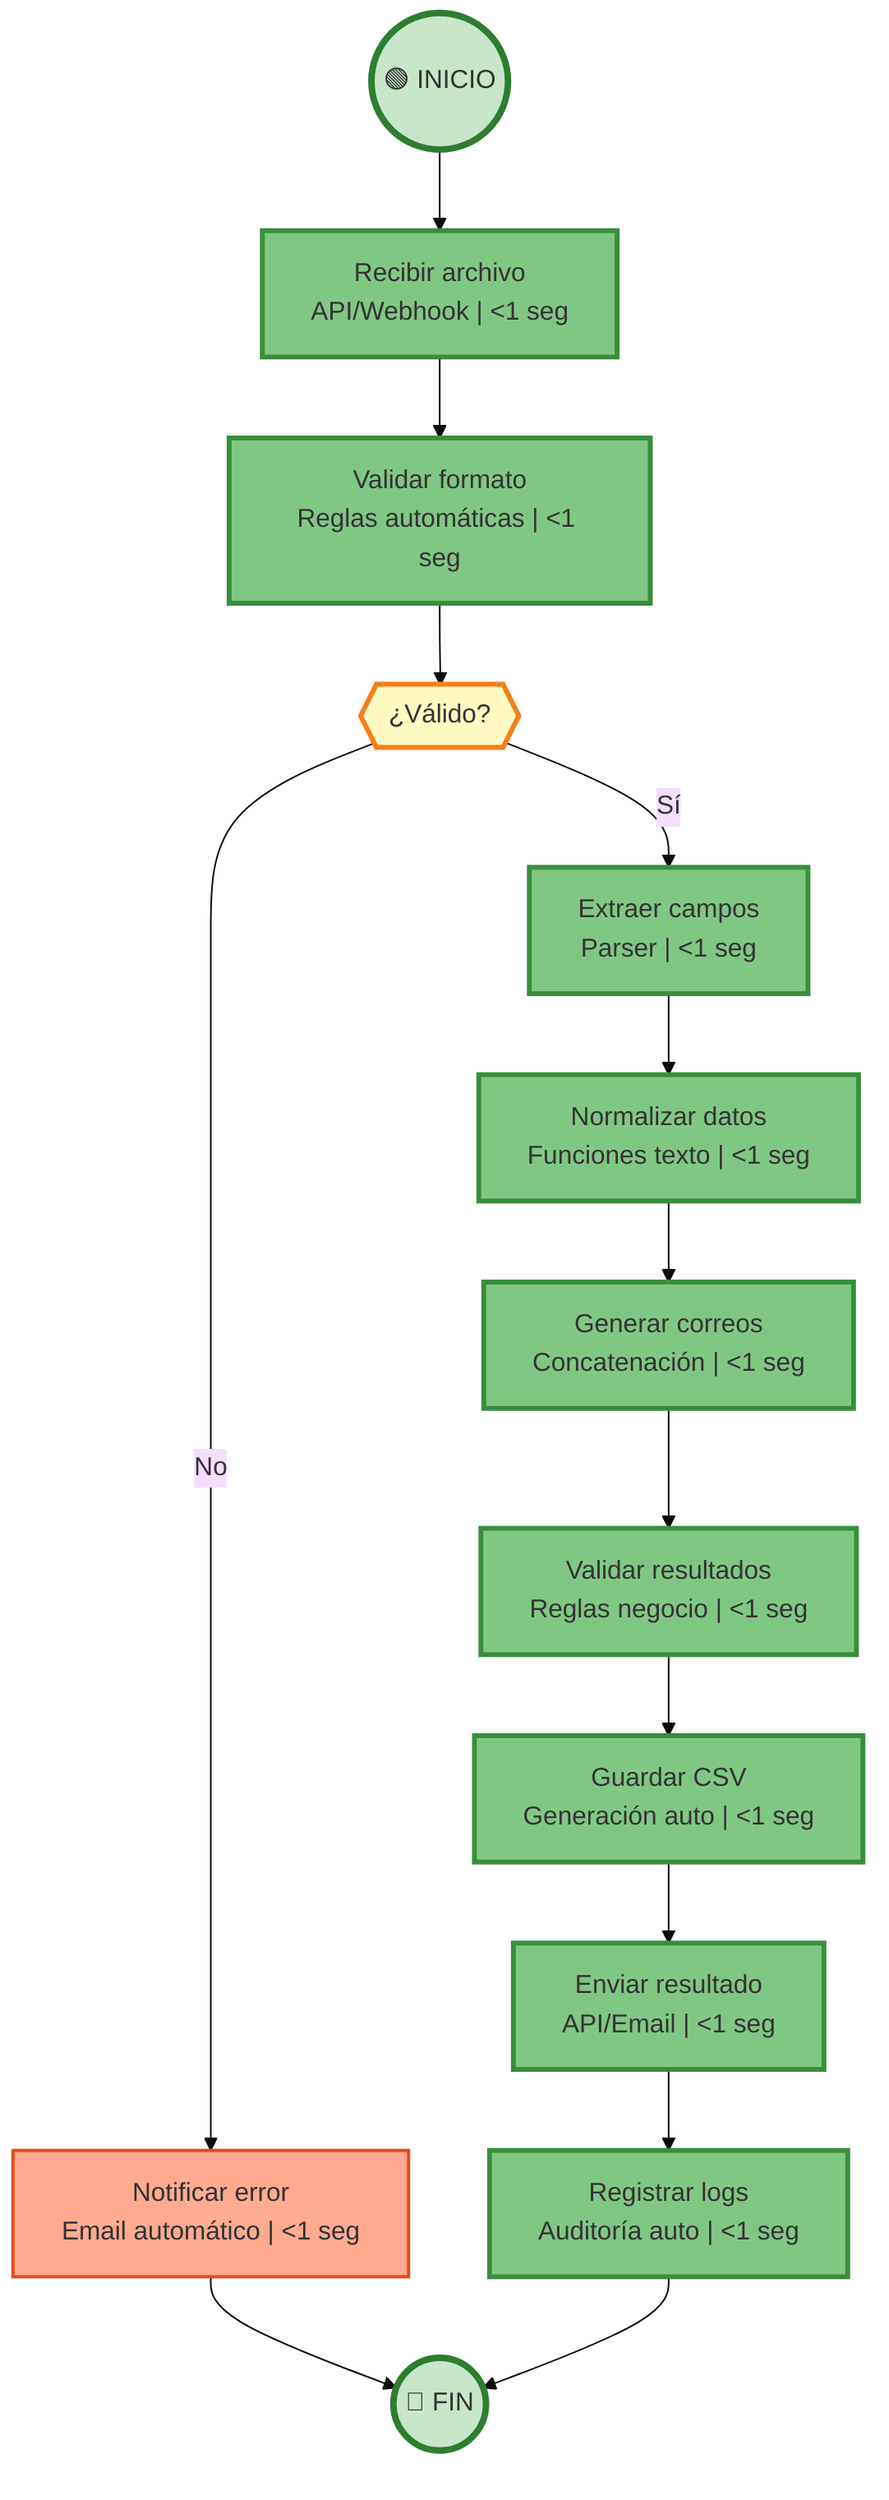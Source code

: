%%{init: {'theme':'base'}}%%
flowchart TD
    START(("🟢 INICIO"))
    
    A1["Recibir archivo<br/>API/Webhook | <1 seg"]
    A2["Validar formato<br/>Reglas automáticas | <1 seg"]
    A3{{"¿Válido?"}}
    A4["Notificar error<br/>Email automático | <1 seg"]
    
    B1["Extraer campos<br/>Parser | <1 seg"]
    B2["Normalizar datos<br/>Funciones texto | <1 seg"]
    B3["Generar correos<br/>Concatenación | <1 seg"]
    B4["Validar resultados<br/>Reglas negocio | <1 seg"]
    
    C1["Guardar CSV<br/>Generación auto | <1 seg"]
    C2["Enviar resultado<br/>API/Email | <1 seg"]
    C3["Registrar logs<br/>Auditoría auto | <1 seg"]
    
    END(("🔴 FIN"))
    
    START --> A1
    A1 --> A2
    A2 --> A3
    A3 -->|No| A4
    A4 --> END
    A3 -->|Sí| B1
    B1 --> B2
    B2 --> B3
    B3 --> B4
    B4 --> C1
    C1 --> C2
    C2 --> C3
    C3 --> END
    
    style START fill:#c8e6c9,stroke:#2e7d32,stroke-width:4px
    style END fill:#c8e6c9,stroke:#2e7d32,stroke-width:4px
    style A1 fill:#81c784,stroke:#388e3c,stroke-width:3px
    style A2 fill:#81c784,stroke:#388e3c,stroke-width:3px
    style A4 fill:#ffab91,stroke:#e64a19,stroke-width:2px
    style B1 fill:#81c784,stroke:#388e3c,stroke-width:3px
    style B2 fill:#81c784,stroke:#388e3c,stroke-width:3px
    style B3 fill:#81c784,stroke:#388e3c,stroke-width:3px
    style B4 fill:#81c784,stroke:#388e3c,stroke-width:3px
    style C1 fill:#81c784,stroke:#388e3c,stroke-width:3px
    style C2 fill:#81c784,stroke:#388e3c,stroke-width:3px
    style C3 fill:#81c784,stroke:#388e3c,stroke-width:3px
    style A3 fill:#fff9c4,stroke:#f57f17,stroke-width:3px
